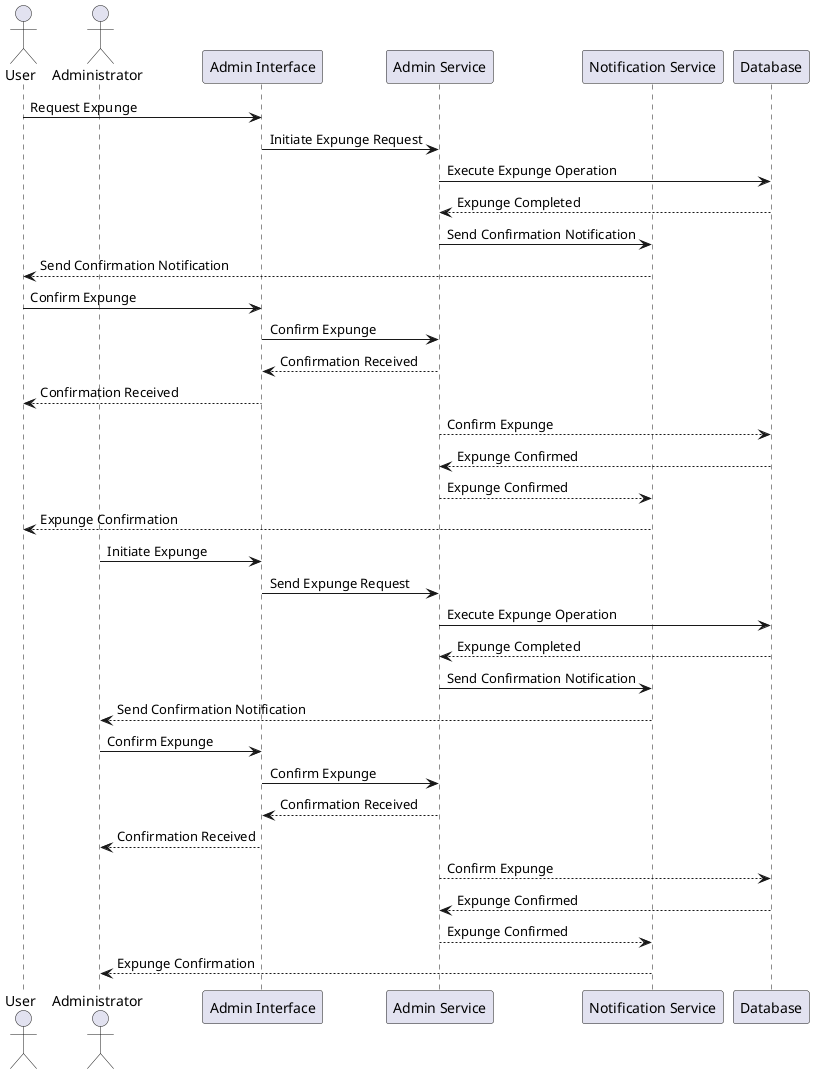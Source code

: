 @startuml
actor User
actor Administrator
participant “Admin Interface” as AdminInterface
participant “Admin Service” as AdminService
participant “Notification Service” as NotificationService
participant “Database” as Database
User -> AdminInterface: Request Expunge
AdminInterface -> AdminService: Initiate Expunge Request
AdminService -> Database: Execute Expunge Operation
Database --> AdminService: Expunge Completed
AdminService -> NotificationService: Send Confirmation Notification
NotificationService --> User: Send Confirmation Notification
User -> AdminInterface: Confirm Expunge
AdminInterface -> AdminService: Confirm Expunge
AdminService --> AdminInterface: Confirmation Received
AdminInterface --> User: Confirmation Received
AdminService --> Database: Confirm Expunge
Database --> AdminService: Expunge Confirmed
AdminService --> NotificationService: Expunge Confirmed
NotificationService --> User: Expunge Confirmation
Administrator -> AdminInterface: Initiate Expunge
AdminInterface -> AdminService: Send Expunge Request
AdminService -> Database: Execute Expunge Operation
Database --> AdminService: Expunge Completed
AdminService -> NotificationService: Send Confirmation Notification
NotificationService --> Administrator: Send Confirmation Notification
Administrator -> AdminInterface: Confirm Expunge
AdminInterface -> AdminService: Confirm Expunge
AdminService --> AdminInterface: Confirmation Received
AdminInterface --> Administrator: Confirmation Received
AdminService --> Database: Confirm Expunge
Database --> AdminService: Expunge Confirmed
AdminService --> NotificationService: Expunge Confirmed
NotificationService --> Administrator: Expunge Confirmation
@enduml